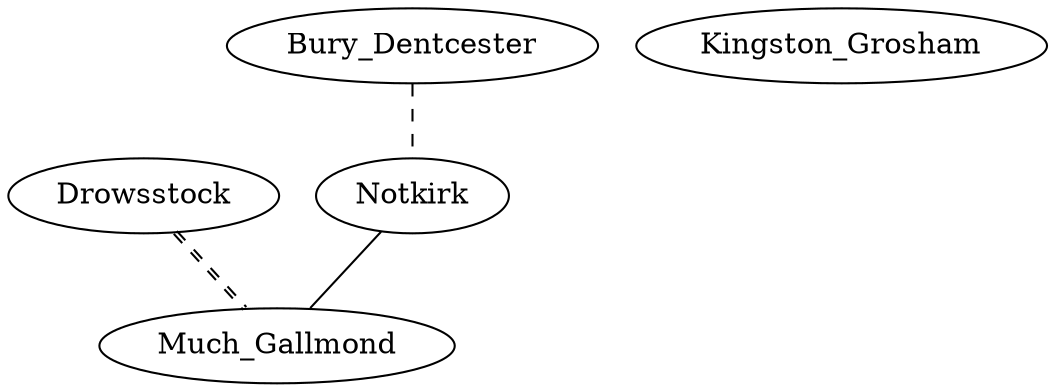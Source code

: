 graph Towns {
    Drowsstock
    Much_Gallmond
    Bury_Dentcester
    Kingston_Grosham
    Notkirk
    Drowsstock -- Much_Gallmond [style="dashed",color="black:black"]
    Notkirk -- Much_Gallmond 
    Bury_Dentcester -- Notkirk [style="dashed"]
}
